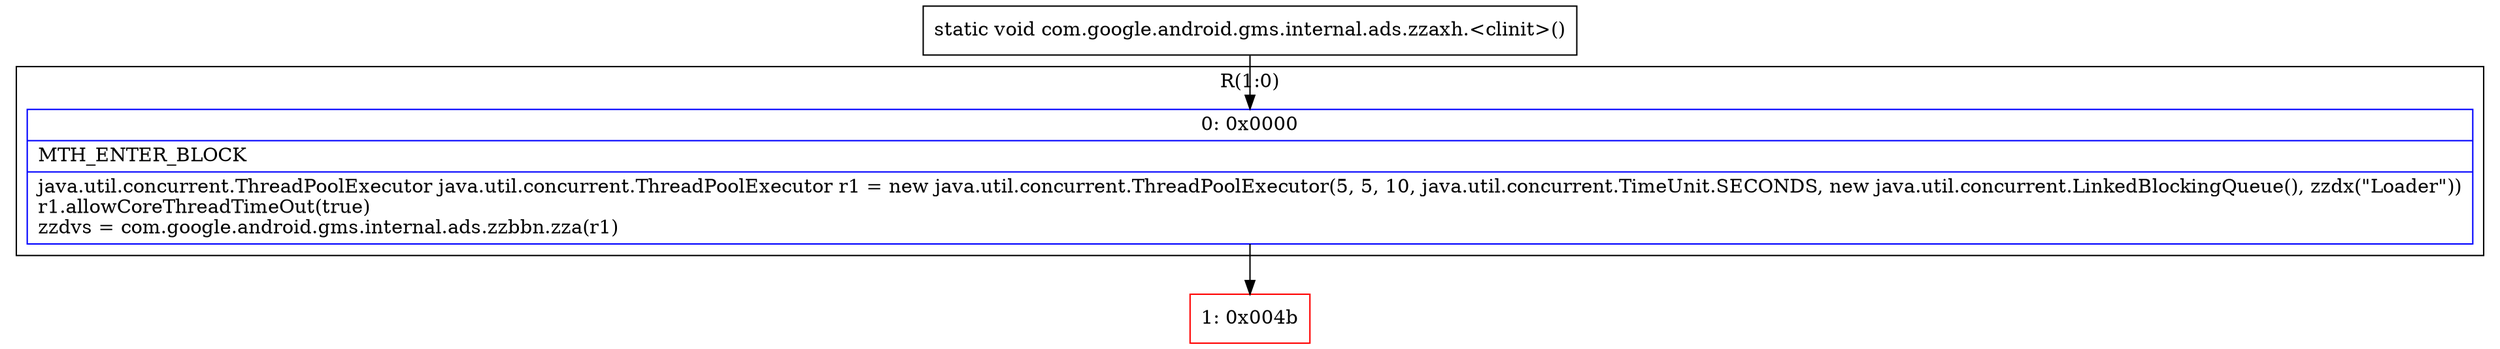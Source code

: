 digraph "CFG forcom.google.android.gms.internal.ads.zzaxh.\<clinit\>()V" {
subgraph cluster_Region_125933471 {
label = "R(1:0)";
node [shape=record,color=blue];
Node_0 [shape=record,label="{0\:\ 0x0000|MTH_ENTER_BLOCK\l|java.util.concurrent.ThreadPoolExecutor java.util.concurrent.ThreadPoolExecutor r1 = new java.util.concurrent.ThreadPoolExecutor(5, 5, 10, java.util.concurrent.TimeUnit.SECONDS, new java.util.concurrent.LinkedBlockingQueue(), zzdx(\"Loader\"))\lr1.allowCoreThreadTimeOut(true)\lzzdvs = com.google.android.gms.internal.ads.zzbbn.zza(r1)\l}"];
}
Node_1 [shape=record,color=red,label="{1\:\ 0x004b}"];
MethodNode[shape=record,label="{static void com.google.android.gms.internal.ads.zzaxh.\<clinit\>() }"];
MethodNode -> Node_0;
Node_0 -> Node_1;
}

